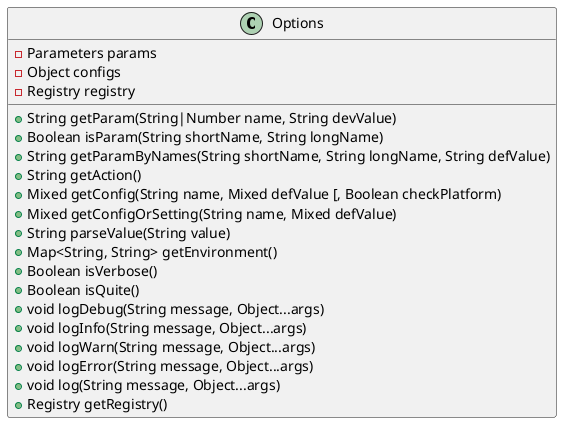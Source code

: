 @startuml

class Options {
- Parameters params
- Object configs
- Registry registry
+ String getParam(String|Number name, String devValue)
+ Boolean isParam(String shortName, String longName)
+ String getParamByNames(String shortName, String longName, String defValue)
+ String getAction()
+ Mixed getConfig(String name, Mixed defValue [, Boolean checkPlatform)
+ Mixed getConfigOrSetting(String name, Mixed defValue)
+ String parseValue(String value)
+ Map<String, String> getEnvironment()
+ Boolean isVerbose()
+ Boolean isQuite()
+ void logDebug(String message, Object...args)
+ void logInfo(String message, Object...args)
+ void logWarn(String message, Object...args)
+ void logError(String message, Object...args)
+ void log(String message, Object...args)
+ Registry getRegistry()
}

@enduml
